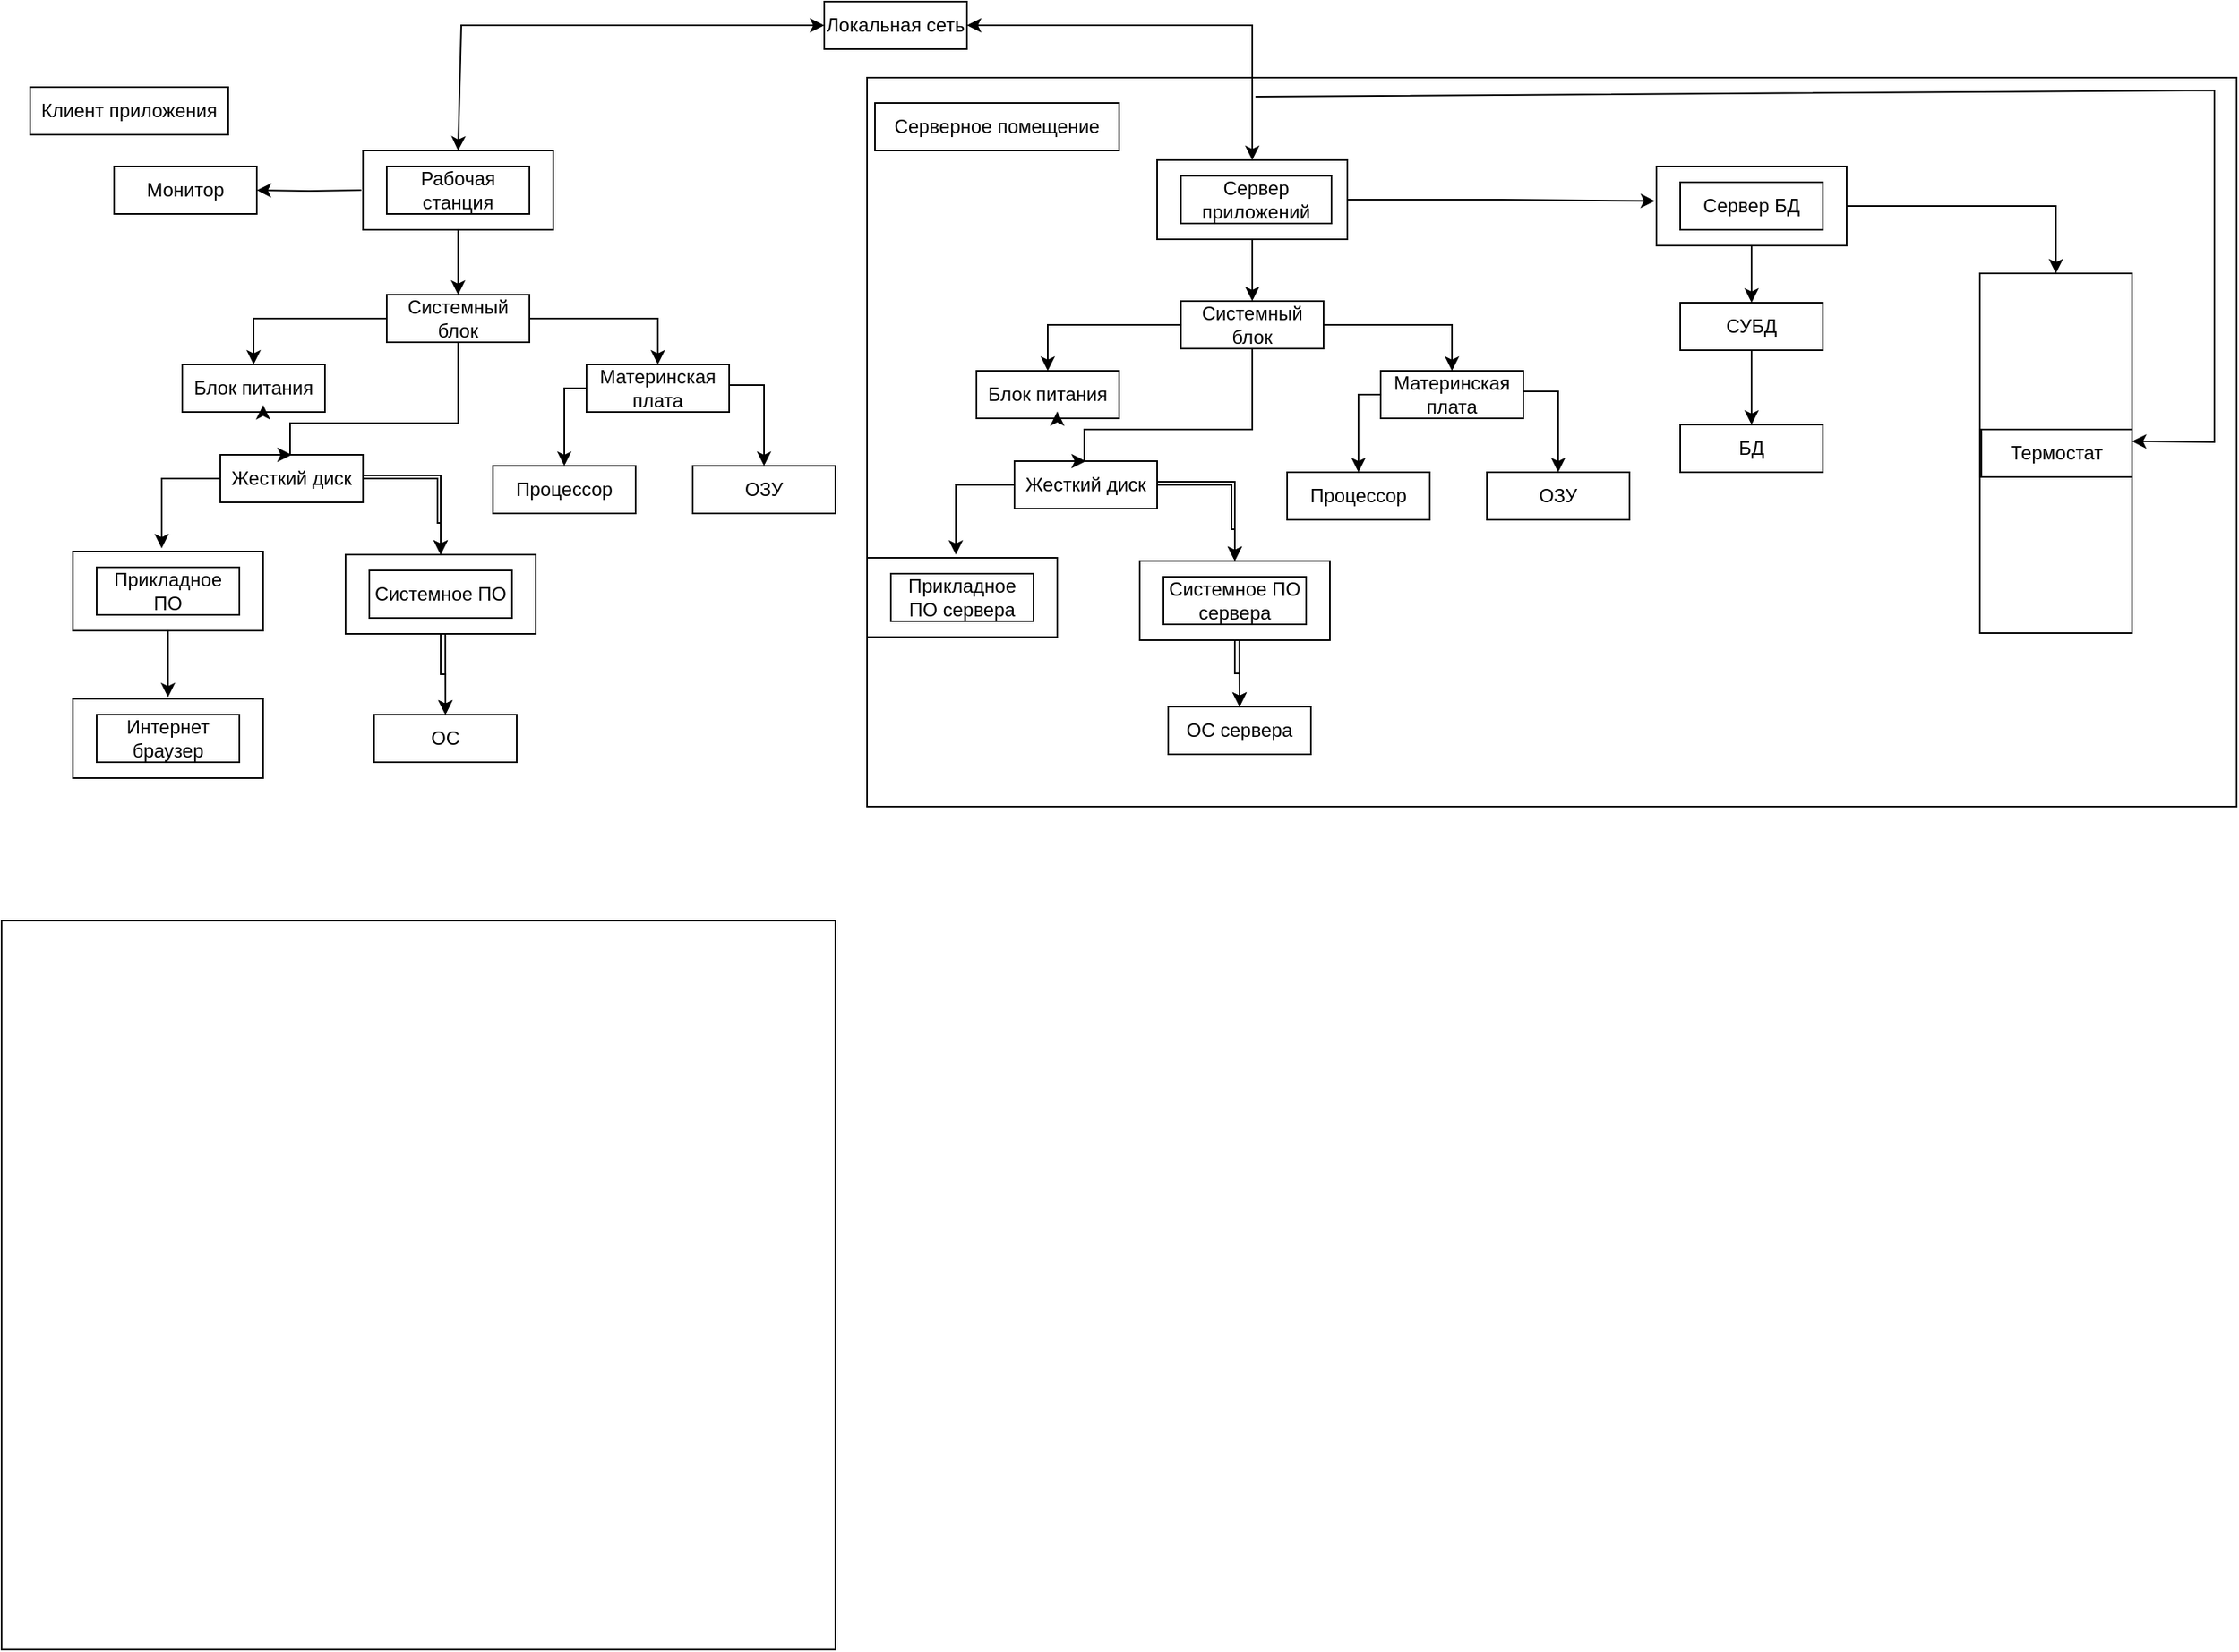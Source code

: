 <mxfile version="24.3.1" type="github">
  <diagram name="Страница — 1" id="SFzuSQNLW-bOwVATLUZI">
    <mxGraphModel dx="690" dy="833" grid="1" gridSize="10" guides="1" tooltips="1" connect="1" arrows="1" fold="1" page="1" pageScale="1" pageWidth="827" pageHeight="1169" math="0" shadow="0">
      <root>
        <mxCell id="0" />
        <mxCell id="1" parent="0" />
        <mxCell id="iW1d0NjDWljR0jhIMy1h-1" value="" style="rounded=0;whiteSpace=wrap;html=1;strokeColor=#000000;fillColor=none;fontColor=#000000;" vertex="1" parent="1">
          <mxGeometry x="874" y="630" width="120" height="50" as="geometry" />
        </mxCell>
        <mxCell id="iW1d0NjDWljR0jhIMy1h-2" value="&lt;font&gt;Интернет браузер&lt;/font&gt;" style="text;html=1;align=center;verticalAlign=middle;whiteSpace=wrap;rounded=0;strokeColor=#000000;fontColor=#000000;" vertex="1" parent="1">
          <mxGeometry x="889" y="640" width="90" height="30" as="geometry" />
        </mxCell>
        <mxCell id="iW1d0NjDWljR0jhIMy1h-3" value="" style="edgeStyle=orthogonalEdgeStyle;rounded=0;orthogonalLoop=1;jettySize=auto;html=1;strokeColor=#000000;fontColor=#000000;" edge="1" parent="1" source="iW1d0NjDWljR0jhIMy1h-4">
          <mxGeometry relative="1" as="geometry">
            <mxPoint x="934" y="629" as="targetPoint" />
          </mxGeometry>
        </mxCell>
        <mxCell id="iW1d0NjDWljR0jhIMy1h-4" value="" style="rounded=0;whiteSpace=wrap;html=1;strokeColor=#000000;fillColor=none;fontColor=#000000;" vertex="1" parent="1">
          <mxGeometry x="874" y="537" width="120" height="50" as="geometry" />
        </mxCell>
        <mxCell id="iW1d0NjDWljR0jhIMy1h-5" value="&lt;font&gt;Прикладное ПО&lt;/font&gt;" style="text;html=1;align=center;verticalAlign=middle;whiteSpace=wrap;rounded=0;strokeColor=#000000;fontColor=#000000;" vertex="1" parent="1">
          <mxGeometry x="889" y="547" width="90" height="30" as="geometry" />
        </mxCell>
        <mxCell id="iW1d0NjDWljR0jhIMy1h-6" value="" style="edgeStyle=orthogonalEdgeStyle;rounded=0;orthogonalLoop=1;jettySize=auto;html=1;strokeColor=#000000;fontColor=#000000;" edge="1" parent="1" source="iW1d0NjDWljR0jhIMy1h-7" target="iW1d0NjDWljR0jhIMy1h-29">
          <mxGeometry relative="1" as="geometry" />
        </mxCell>
        <mxCell id="iW1d0NjDWljR0jhIMy1h-7" value="" style="rounded=0;whiteSpace=wrap;html=1;strokeColor=#000000;fillColor=none;fontColor=#000000;" vertex="1" parent="1">
          <mxGeometry x="1057" y="284" width="120" height="50" as="geometry" />
        </mxCell>
        <mxCell id="iW1d0NjDWljR0jhIMy1h-8" value="" style="edgeStyle=orthogonalEdgeStyle;rounded=0;orthogonalLoop=1;jettySize=auto;html=1;strokeColor=#000000;fontColor=#000000;" edge="1" parent="1" target="iW1d0NjDWljR0jhIMy1h-73">
          <mxGeometry relative="1" as="geometry">
            <mxPoint x="1056" y="309" as="sourcePoint" />
          </mxGeometry>
        </mxCell>
        <mxCell id="iW1d0NjDWljR0jhIMy1h-9" value="&lt;font&gt;Рабочая станция&lt;/font&gt;" style="text;html=1;align=center;verticalAlign=middle;whiteSpace=wrap;rounded=0;strokeColor=#000000;fontColor=#000000;" vertex="1" parent="1">
          <mxGeometry x="1072" y="294" width="90" height="30" as="geometry" />
        </mxCell>
        <mxCell id="iW1d0NjDWljR0jhIMy1h-10" value="" style="edgeStyle=orthogonalEdgeStyle;rounded=0;orthogonalLoop=1;jettySize=auto;html=1;strokeColor=#000000;fontColor=#000000;" edge="1" parent="1" source="iW1d0NjDWljR0jhIMy1h-11" target="iW1d0NjDWljR0jhIMy1h-32">
          <mxGeometry relative="1" as="geometry" />
        </mxCell>
        <mxCell id="iW1d0NjDWljR0jhIMy1h-11" value="" style="rounded=0;whiteSpace=wrap;html=1;strokeColor=#000000;fillColor=none;fontColor=#000000;" vertex="1" parent="1">
          <mxGeometry x="1046" y="539" width="120" height="50" as="geometry" />
        </mxCell>
        <mxCell id="iW1d0NjDWljR0jhIMy1h-12" value="" style="edgeStyle=orthogonalEdgeStyle;rounded=0;orthogonalLoop=1;jettySize=auto;html=1;strokeColor=#000000;movable=1;resizable=1;rotatable=1;deletable=1;editable=1;locked=0;connectable=1;exitX=0.524;exitY=1.008;exitDx=0;exitDy=0;exitPerimeter=0;fontColor=#000000;" edge="1" parent="1" source="iW1d0NjDWljR0jhIMy1h-11" target="iW1d0NjDWljR0jhIMy1h-32">
          <mxGeometry relative="1" as="geometry">
            <mxPoint x="1112" y="590" as="sourcePoint" />
            <Array as="points" />
          </mxGeometry>
        </mxCell>
        <mxCell id="iW1d0NjDWljR0jhIMy1h-13" value="&lt;font&gt;Системное ПО&lt;/font&gt;" style="text;html=1;align=center;verticalAlign=middle;whiteSpace=wrap;rounded=0;strokeColor=#000000;fontColor=#000000;" vertex="1" parent="1">
          <mxGeometry x="1061" y="549" width="90" height="30" as="geometry" />
        </mxCell>
        <mxCell id="iW1d0NjDWljR0jhIMy1h-14" value="" style="edgeStyle=orthogonalEdgeStyle;rounded=0;orthogonalLoop=1;jettySize=auto;html=1;strokeColor=#000000;exitX=1;exitY=0.5;exitDx=0;exitDy=0;startArrow=classic;startFill=1;fontColor=#000000;" edge="1" parent="1" source="iW1d0NjDWljR0jhIMy1h-15" target="iW1d0NjDWljR0jhIMy1h-18">
          <mxGeometry relative="1" as="geometry">
            <mxPoint x="1520.077" y="220" as="sourcePoint" />
          </mxGeometry>
        </mxCell>
        <mxCell id="iW1d0NjDWljR0jhIMy1h-15" value="&lt;font&gt;Локальная сеть&lt;/font&gt;" style="text;html=1;align=center;verticalAlign=middle;whiteSpace=wrap;rounded=0;strokeColor=#000000;fontColor=#000000;" vertex="1" parent="1">
          <mxGeometry x="1348" y="190" width="90" height="30" as="geometry" />
        </mxCell>
        <mxCell id="iW1d0NjDWljR0jhIMy1h-16" value="" style="edgeStyle=orthogonalEdgeStyle;rounded=0;orthogonalLoop=1;jettySize=auto;html=1;strokeColor=#000000;fontColor=#000000;" edge="1" parent="1" source="iW1d0NjDWljR0jhIMy1h-18" target="iW1d0NjDWljR0jhIMy1h-52">
          <mxGeometry relative="1" as="geometry" />
        </mxCell>
        <mxCell id="iW1d0NjDWljR0jhIMy1h-17" value="" style="edgeStyle=orthogonalEdgeStyle;rounded=0;orthogonalLoop=1;jettySize=auto;html=1;strokeColor=#000000;entryX=-0.008;entryY=0.437;entryDx=0;entryDy=0;entryPerimeter=0;fontColor=#000000;" edge="1" parent="1" source="iW1d0NjDWljR0jhIMy1h-18" target="iW1d0NjDWljR0jhIMy1h-21">
          <mxGeometry relative="1" as="geometry">
            <mxPoint x="1778" y="315" as="targetPoint" />
          </mxGeometry>
        </mxCell>
        <mxCell id="iW1d0NjDWljR0jhIMy1h-18" value="" style="rounded=0;whiteSpace=wrap;html=1;strokeColor=#000000;fillColor=none;fontColor=#000000;" vertex="1" parent="1">
          <mxGeometry x="1558" y="290" width="120" height="50" as="geometry" />
        </mxCell>
        <mxCell id="iW1d0NjDWljR0jhIMy1h-19" value="&lt;font&gt;Сервер приложений&lt;/font&gt;" style="text;html=1;align=center;verticalAlign=middle;whiteSpace=wrap;rounded=0;strokeColor=#000000;fontColor=#000000;" vertex="1" parent="1">
          <mxGeometry x="1573" y="300" width="95" height="30" as="geometry" />
        </mxCell>
        <mxCell id="iW1d0NjDWljR0jhIMy1h-20" value="" style="edgeStyle=orthogonalEdgeStyle;rounded=0;orthogonalLoop=1;jettySize=auto;html=1;strokeColor=#000000;fontColor=#000000;" edge="1" parent="1" source="iW1d0NjDWljR0jhIMy1h-21" target="iW1d0NjDWljR0jhIMy1h-25">
          <mxGeometry relative="1" as="geometry" />
        </mxCell>
        <mxCell id="iW1d0NjDWljR0jhIMy1h-21" value="" style="rounded=0;whiteSpace=wrap;html=1;strokeColor=#000000;fillColor=none;fontColor=#000000;" vertex="1" parent="1">
          <mxGeometry x="1873" y="294" width="120" height="50" as="geometry" />
        </mxCell>
        <mxCell id="iW1d0NjDWljR0jhIMy1h-22" value="&lt;font&gt;Сервер БД&lt;/font&gt;" style="text;html=1;align=center;verticalAlign=middle;whiteSpace=wrap;rounded=0;strokeColor=#000000;fontColor=#000000;" vertex="1" parent="1">
          <mxGeometry x="1888" y="304" width="90" height="30" as="geometry" />
        </mxCell>
        <mxCell id="iW1d0NjDWljR0jhIMy1h-23" value="&lt;font&gt;БД&lt;/font&gt;" style="text;html=1;align=center;verticalAlign=middle;whiteSpace=wrap;rounded=0;strokeColor=#000000;fontColor=#000000;" vertex="1" parent="1">
          <mxGeometry x="1888" y="457" width="90" height="30" as="geometry" />
        </mxCell>
        <mxCell id="iW1d0NjDWljR0jhIMy1h-24" value="" style="edgeStyle=orthogonalEdgeStyle;rounded=0;orthogonalLoop=1;jettySize=auto;html=1;strokeColor=#000000;fontColor=#000000;" edge="1" parent="1" source="iW1d0NjDWljR0jhIMy1h-25" target="iW1d0NjDWljR0jhIMy1h-23">
          <mxGeometry relative="1" as="geometry" />
        </mxCell>
        <mxCell id="iW1d0NjDWljR0jhIMy1h-25" value="&lt;font&gt;СУБД&lt;/font&gt;" style="text;html=1;align=center;verticalAlign=middle;whiteSpace=wrap;rounded=0;strokeColor=#000000;fontColor=#000000;" vertex="1" parent="1">
          <mxGeometry x="1888" y="380" width="90" height="30" as="geometry" />
        </mxCell>
        <mxCell id="iW1d0NjDWljR0jhIMy1h-26" value="" style="edgeStyle=orthogonalEdgeStyle;rounded=0;orthogonalLoop=1;jettySize=auto;html=1;strokeColor=#000000;fontColor=#000000;" edge="1" parent="1" source="iW1d0NjDWljR0jhIMy1h-29" target="iW1d0NjDWljR0jhIMy1h-31">
          <mxGeometry relative="1" as="geometry" />
        </mxCell>
        <mxCell id="iW1d0NjDWljR0jhIMy1h-27" value="" style="edgeStyle=orthogonalEdgeStyle;rounded=0;orthogonalLoop=1;jettySize=auto;html=1;strokeColor=#000000;fontColor=#000000;" edge="1" parent="1" source="iW1d0NjDWljR0jhIMy1h-29" target="iW1d0NjDWljR0jhIMy1h-39">
          <mxGeometry relative="1" as="geometry" />
        </mxCell>
        <mxCell id="iW1d0NjDWljR0jhIMy1h-28" value="" style="edgeStyle=orthogonalEdgeStyle;rounded=0;orthogonalLoop=1;jettySize=auto;html=1;entryX=0.5;entryY=0;entryDx=0;entryDy=0;strokeColor=#000000;fontColor=#000000;" edge="1" parent="1" source="iW1d0NjDWljR0jhIMy1h-29" target="iW1d0NjDWljR0jhIMy1h-36">
          <mxGeometry relative="1" as="geometry">
            <Array as="points">
              <mxPoint x="1117" y="456" />
              <mxPoint x="1011" y="456" />
              <mxPoint x="1011" y="476" />
            </Array>
          </mxGeometry>
        </mxCell>
        <mxCell id="iW1d0NjDWljR0jhIMy1h-29" value="&lt;font&gt;Системный блок&lt;/font&gt;" style="text;html=1;align=center;verticalAlign=middle;whiteSpace=wrap;rounded=0;strokeColor=#000000;fontColor=#000000;" vertex="1" parent="1">
          <mxGeometry x="1072" y="375" width="90" height="30" as="geometry" />
        </mxCell>
        <mxCell id="iW1d0NjDWljR0jhIMy1h-30" style="edgeStyle=orthogonalEdgeStyle;rounded=0;orthogonalLoop=1;jettySize=auto;html=1;exitX=0.5;exitY=1;exitDx=0;exitDy=0;strokeColor=#000000;fontColor=#000000;" edge="1" parent="1" source="iW1d0NjDWljR0jhIMy1h-31">
          <mxGeometry relative="1" as="geometry">
            <mxPoint x="994.0" y="444.6" as="targetPoint" />
          </mxGeometry>
        </mxCell>
        <mxCell id="iW1d0NjDWljR0jhIMy1h-31" value="&lt;font&gt;Блок питания&lt;/font&gt;" style="text;html=1;align=center;verticalAlign=middle;whiteSpace=wrap;rounded=0;strokeColor=#000000;fontColor=#000000;" vertex="1" parent="1">
          <mxGeometry x="943" y="419" width="90" height="30" as="geometry" />
        </mxCell>
        <mxCell id="iW1d0NjDWljR0jhIMy1h-32" value="&lt;font&gt;ОС&lt;/font&gt;" style="text;html=1;align=center;verticalAlign=middle;whiteSpace=wrap;rounded=0;strokeColor=#000000;fontColor=#000000;" vertex="1" parent="1">
          <mxGeometry x="1064" y="640" width="90" height="30" as="geometry" />
        </mxCell>
        <mxCell id="iW1d0NjDWljR0jhIMy1h-33" value="" style="edgeStyle=orthogonalEdgeStyle;rounded=0;orthogonalLoop=1;jettySize=auto;html=1;strokeColor=#000000;fontColor=#000000;" edge="1" parent="1" source="iW1d0NjDWljR0jhIMy1h-36" target="iW1d0NjDWljR0jhIMy1h-11">
          <mxGeometry relative="1" as="geometry">
            <Array as="points">
              <mxPoint x="1104" y="491" />
              <mxPoint x="1104" y="519" />
              <mxPoint x="1106" y="519" />
            </Array>
          </mxGeometry>
        </mxCell>
        <mxCell id="iW1d0NjDWljR0jhIMy1h-34" value="&lt;div&gt;&lt;br&gt;&lt;/div&gt;&lt;div&gt;&lt;br&gt;&lt;/div&gt;&lt;div&gt;&lt;br&gt;&lt;/div&gt;&lt;div&gt;&lt;br&gt;&lt;/div&gt;" style="edgeStyle=orthogonalEdgeStyle;rounded=0;orthogonalLoop=1;jettySize=auto;html=1;startArrow=none;startFill=0;strokeColor=#000000;fontColor=#000000;" edge="1" parent="1" source="iW1d0NjDWljR0jhIMy1h-36">
          <mxGeometry relative="1" as="geometry">
            <mxPoint x="930" y="535" as="targetPoint" />
            <Array as="points">
              <mxPoint x="930" y="491" />
              <mxPoint x="930" y="533" />
            </Array>
          </mxGeometry>
        </mxCell>
        <mxCell id="iW1d0NjDWljR0jhIMy1h-35" value="" style="edgeStyle=orthogonalEdgeStyle;rounded=0;orthogonalLoop=1;jettySize=auto;html=1;entryX=0.5;entryY=0;entryDx=0;entryDy=0;strokeColor=#000000;fontColor=#000000;" edge="1" parent="1" source="iW1d0NjDWljR0jhIMy1h-36" target="iW1d0NjDWljR0jhIMy1h-11">
          <mxGeometry relative="1" as="geometry">
            <Array as="points">
              <mxPoint x="1106" y="489" />
            </Array>
          </mxGeometry>
        </mxCell>
        <mxCell id="iW1d0NjDWljR0jhIMy1h-36" value="&lt;font&gt;Жесткий диск&lt;/font&gt;" style="text;html=1;align=center;verticalAlign=middle;whiteSpace=wrap;rounded=0;strokeColor=#000000;fontColor=#000000;" vertex="1" parent="1">
          <mxGeometry x="967" y="476" width="90" height="30" as="geometry" />
        </mxCell>
        <mxCell id="iW1d0NjDWljR0jhIMy1h-37" value="" style="edgeStyle=orthogonalEdgeStyle;rounded=0;orthogonalLoop=1;jettySize=auto;html=1;entryX=0.5;entryY=0;entryDx=0;entryDy=0;strokeColor=#000000;fontColor=#000000;" edge="1" parent="1" source="iW1d0NjDWljR0jhIMy1h-39" target="iW1d0NjDWljR0jhIMy1h-42">
          <mxGeometry relative="1" as="geometry">
            <Array as="points">
              <mxPoint x="1184" y="434" />
            </Array>
          </mxGeometry>
        </mxCell>
        <mxCell id="iW1d0NjDWljR0jhIMy1h-38" value="" style="edgeStyle=orthogonalEdgeStyle;rounded=0;orthogonalLoop=1;jettySize=auto;html=1;entryX=0.5;entryY=0;entryDx=0;entryDy=0;strokeColor=#000000;fontColor=#000000;" edge="1" parent="1" source="iW1d0NjDWljR0jhIMy1h-39" target="iW1d0NjDWljR0jhIMy1h-41">
          <mxGeometry relative="1" as="geometry">
            <mxPoint x="1373" y="434" as="targetPoint" />
            <Array as="points">
              <mxPoint x="1310" y="432" />
            </Array>
          </mxGeometry>
        </mxCell>
        <mxCell id="iW1d0NjDWljR0jhIMy1h-39" value="&lt;font&gt;Материнская плата&lt;/font&gt;" style="text;html=1;align=center;verticalAlign=middle;whiteSpace=wrap;rounded=0;strokeColor=#000000;fontColor=#000000;" vertex="1" parent="1">
          <mxGeometry x="1198" y="419" width="90" height="30" as="geometry" />
        </mxCell>
        <mxCell id="iW1d0NjDWljR0jhIMy1h-40" style="edgeStyle=orthogonalEdgeStyle;rounded=0;orthogonalLoop=1;jettySize=auto;html=1;exitX=0.5;exitY=1;exitDx=0;exitDy=0;strokeColor=#000000;fontColor=#000000;" edge="1" parent="1" source="iW1d0NjDWljR0jhIMy1h-25" target="iW1d0NjDWljR0jhIMy1h-25">
          <mxGeometry relative="1" as="geometry" />
        </mxCell>
        <mxCell id="iW1d0NjDWljR0jhIMy1h-41" value="&lt;font&gt;ОЗУ&lt;/font&gt;" style="text;html=1;align=center;verticalAlign=middle;whiteSpace=wrap;rounded=0;strokeColor=#000000;fontColor=#000000;" vertex="1" parent="1">
          <mxGeometry x="1265" y="483" width="90" height="30" as="geometry" />
        </mxCell>
        <mxCell id="iW1d0NjDWljR0jhIMy1h-42" value="&lt;font&gt;Процессор&lt;/font&gt;" style="text;html=1;align=center;verticalAlign=middle;whiteSpace=wrap;rounded=0;strokeColor=#000000;fontColor=#000000;" vertex="1" parent="1">
          <mxGeometry x="1139" y="483" width="90" height="30" as="geometry" />
        </mxCell>
        <mxCell id="iW1d0NjDWljR0jhIMy1h-43" value="" style="rounded=0;whiteSpace=wrap;html=1;strokeColor=#000000;fillColor=none;fontColor=#000000;" vertex="1" parent="1">
          <mxGeometry x="1375" y="541" width="120" height="50" as="geometry" />
        </mxCell>
        <mxCell id="iW1d0NjDWljR0jhIMy1h-44" value="&lt;font&gt;Прикладное ПО сервера&lt;/font&gt;" style="text;html=1;align=center;verticalAlign=middle;whiteSpace=wrap;rounded=0;strokeColor=#000000;fontColor=#000000;" vertex="1" parent="1">
          <mxGeometry x="1390" y="551" width="90" height="30" as="geometry" />
        </mxCell>
        <mxCell id="iW1d0NjDWljR0jhIMy1h-45" value="" style="edgeStyle=orthogonalEdgeStyle;rounded=0;orthogonalLoop=1;jettySize=auto;html=1;strokeColor=#000000;fontColor=#000000;" edge="1" parent="1" source="iW1d0NjDWljR0jhIMy1h-46" target="iW1d0NjDWljR0jhIMy1h-55">
          <mxGeometry relative="1" as="geometry" />
        </mxCell>
        <mxCell id="iW1d0NjDWljR0jhIMy1h-46" value="" style="rounded=0;whiteSpace=wrap;html=1;strokeColor=#000000;fillColor=none;fontColor=#000000;" vertex="1" parent="1">
          <mxGeometry x="1547" y="543" width="120" height="50" as="geometry" />
        </mxCell>
        <mxCell id="iW1d0NjDWljR0jhIMy1h-47" value="" style="edgeStyle=orthogonalEdgeStyle;rounded=0;orthogonalLoop=1;jettySize=auto;html=1;strokeColor=#000000;movable=1;resizable=1;rotatable=1;deletable=1;editable=1;locked=0;connectable=1;exitX=0.524;exitY=1.008;exitDx=0;exitDy=0;exitPerimeter=0;fontColor=#000000;" edge="1" parent="1" source="iW1d0NjDWljR0jhIMy1h-46" target="iW1d0NjDWljR0jhIMy1h-55">
          <mxGeometry relative="1" as="geometry">
            <mxPoint x="1613" y="594" as="sourcePoint" />
            <Array as="points" />
          </mxGeometry>
        </mxCell>
        <mxCell id="iW1d0NjDWljR0jhIMy1h-48" value="&lt;font&gt;Системное ПО сервера&lt;/font&gt;" style="text;html=1;align=center;verticalAlign=middle;whiteSpace=wrap;rounded=0;strokeColor=#000000;fontColor=#000000;" vertex="1" parent="1">
          <mxGeometry x="1562" y="553" width="90" height="30" as="geometry" />
        </mxCell>
        <mxCell id="iW1d0NjDWljR0jhIMy1h-49" value="" style="edgeStyle=orthogonalEdgeStyle;rounded=0;orthogonalLoop=1;jettySize=auto;html=1;strokeColor=#000000;fontColor=#000000;" edge="1" parent="1" source="iW1d0NjDWljR0jhIMy1h-52" target="iW1d0NjDWljR0jhIMy1h-54">
          <mxGeometry relative="1" as="geometry" />
        </mxCell>
        <mxCell id="iW1d0NjDWljR0jhIMy1h-50" value="" style="edgeStyle=orthogonalEdgeStyle;rounded=0;orthogonalLoop=1;jettySize=auto;html=1;strokeColor=#000000;fontColor=#000000;" edge="1" parent="1" source="iW1d0NjDWljR0jhIMy1h-52" target="iW1d0NjDWljR0jhIMy1h-62">
          <mxGeometry relative="1" as="geometry" />
        </mxCell>
        <mxCell id="iW1d0NjDWljR0jhIMy1h-51" value="" style="edgeStyle=orthogonalEdgeStyle;rounded=0;orthogonalLoop=1;jettySize=auto;html=1;entryX=0.5;entryY=0;entryDx=0;entryDy=0;strokeColor=#000000;fontColor=#000000;" edge="1" parent="1" source="iW1d0NjDWljR0jhIMy1h-52" target="iW1d0NjDWljR0jhIMy1h-59">
          <mxGeometry relative="1" as="geometry">
            <Array as="points">
              <mxPoint x="1618" y="460" />
              <mxPoint x="1512" y="460" />
              <mxPoint x="1512" y="480" />
            </Array>
          </mxGeometry>
        </mxCell>
        <mxCell id="iW1d0NjDWljR0jhIMy1h-52" value="&lt;font&gt;Системный блок&lt;/font&gt;" style="text;html=1;align=center;verticalAlign=middle;whiteSpace=wrap;rounded=0;strokeColor=#000000;fontColor=#000000;" vertex="1" parent="1">
          <mxGeometry x="1573" y="379" width="90" height="30" as="geometry" />
        </mxCell>
        <mxCell id="iW1d0NjDWljR0jhIMy1h-53" style="edgeStyle=orthogonalEdgeStyle;rounded=0;orthogonalLoop=1;jettySize=auto;html=1;exitX=0.5;exitY=1;exitDx=0;exitDy=0;strokeColor=#000000;fontColor=#000000;" edge="1" parent="1" source="iW1d0NjDWljR0jhIMy1h-54">
          <mxGeometry relative="1" as="geometry">
            <mxPoint x="1495.0" y="448.6" as="targetPoint" />
          </mxGeometry>
        </mxCell>
        <mxCell id="iW1d0NjDWljR0jhIMy1h-54" value="&lt;font&gt;Блок питания&lt;/font&gt;" style="text;html=1;align=center;verticalAlign=middle;whiteSpace=wrap;rounded=0;strokeColor=#000000;fontColor=#000000;" vertex="1" parent="1">
          <mxGeometry x="1444" y="423" width="90" height="30" as="geometry" />
        </mxCell>
        <mxCell id="iW1d0NjDWljR0jhIMy1h-55" value="&lt;font&gt;ОС сервера&lt;/font&gt;" style="text;html=1;align=center;verticalAlign=middle;whiteSpace=wrap;rounded=0;strokeColor=#000000;fontColor=#000000;" vertex="1" parent="1">
          <mxGeometry x="1565" y="635" width="90" height="30" as="geometry" />
        </mxCell>
        <mxCell id="iW1d0NjDWljR0jhIMy1h-56" value="" style="edgeStyle=orthogonalEdgeStyle;rounded=0;orthogonalLoop=1;jettySize=auto;html=1;strokeColor=#000000;fontColor=#000000;" edge="1" parent="1" source="iW1d0NjDWljR0jhIMy1h-59" target="iW1d0NjDWljR0jhIMy1h-46">
          <mxGeometry relative="1" as="geometry">
            <Array as="points">
              <mxPoint x="1605" y="495" />
              <mxPoint x="1605" y="523" />
              <mxPoint x="1607" y="523" />
            </Array>
          </mxGeometry>
        </mxCell>
        <mxCell id="iW1d0NjDWljR0jhIMy1h-57" value="&lt;div&gt;&lt;br&gt;&lt;/div&gt;&lt;div&gt;&lt;br&gt;&lt;/div&gt;&lt;div&gt;&lt;br&gt;&lt;/div&gt;&lt;div&gt;&lt;br&gt;&lt;/div&gt;" style="edgeStyle=orthogonalEdgeStyle;rounded=0;orthogonalLoop=1;jettySize=auto;html=1;startArrow=none;startFill=0;strokeColor=#000000;fontColor=#000000;" edge="1" parent="1" source="iW1d0NjDWljR0jhIMy1h-59">
          <mxGeometry relative="1" as="geometry">
            <mxPoint x="1431" y="539" as="targetPoint" />
            <Array as="points">
              <mxPoint x="1431" y="495" />
              <mxPoint x="1431" y="537" />
            </Array>
          </mxGeometry>
        </mxCell>
        <mxCell id="iW1d0NjDWljR0jhIMy1h-58" value="" style="edgeStyle=orthogonalEdgeStyle;rounded=0;orthogonalLoop=1;jettySize=auto;html=1;entryX=0.5;entryY=0;entryDx=0;entryDy=0;strokeColor=#000000;fontColor=#000000;" edge="1" parent="1" source="iW1d0NjDWljR0jhIMy1h-59" target="iW1d0NjDWljR0jhIMy1h-46">
          <mxGeometry relative="1" as="geometry">
            <Array as="points">
              <mxPoint x="1607" y="493" />
            </Array>
          </mxGeometry>
        </mxCell>
        <mxCell id="iW1d0NjDWljR0jhIMy1h-59" value="&lt;font&gt;Жесткий диск&lt;/font&gt;" style="text;html=1;align=center;verticalAlign=middle;whiteSpace=wrap;rounded=0;strokeColor=#000000;fontColor=#000000;" vertex="1" parent="1">
          <mxGeometry x="1468" y="480" width="90" height="30" as="geometry" />
        </mxCell>
        <mxCell id="iW1d0NjDWljR0jhIMy1h-60" value="" style="edgeStyle=orthogonalEdgeStyle;rounded=0;orthogonalLoop=1;jettySize=auto;html=1;entryX=0.5;entryY=0;entryDx=0;entryDy=0;strokeColor=#000000;fontColor=#000000;" edge="1" parent="1" source="iW1d0NjDWljR0jhIMy1h-62" target="iW1d0NjDWljR0jhIMy1h-64">
          <mxGeometry relative="1" as="geometry">
            <Array as="points">
              <mxPoint x="1685" y="438" />
            </Array>
          </mxGeometry>
        </mxCell>
        <mxCell id="iW1d0NjDWljR0jhIMy1h-61" value="" style="edgeStyle=orthogonalEdgeStyle;rounded=0;orthogonalLoop=1;jettySize=auto;html=1;entryX=0.5;entryY=0;entryDx=0;entryDy=0;strokeColor=#000000;fontColor=#000000;" edge="1" parent="1" source="iW1d0NjDWljR0jhIMy1h-62" target="iW1d0NjDWljR0jhIMy1h-63">
          <mxGeometry relative="1" as="geometry">
            <mxPoint x="1874" y="438" as="targetPoint" />
            <Array as="points">
              <mxPoint x="1811" y="436" />
            </Array>
          </mxGeometry>
        </mxCell>
        <mxCell id="iW1d0NjDWljR0jhIMy1h-62" value="&lt;font&gt;Материнская плата&lt;/font&gt;" style="text;html=1;align=center;verticalAlign=middle;whiteSpace=wrap;rounded=0;strokeColor=#000000;fontColor=#000000;" vertex="1" parent="1">
          <mxGeometry x="1699" y="423" width="90" height="30" as="geometry" />
        </mxCell>
        <mxCell id="iW1d0NjDWljR0jhIMy1h-63" value="&lt;font&gt;ОЗУ&lt;/font&gt;" style="text;html=1;align=center;verticalAlign=middle;whiteSpace=wrap;rounded=0;strokeColor=#000000;fontColor=#000000;" vertex="1" parent="1">
          <mxGeometry x="1766" y="487" width="90" height="30" as="geometry" />
        </mxCell>
        <mxCell id="iW1d0NjDWljR0jhIMy1h-64" value="&lt;font&gt;Процессор&lt;/font&gt;" style="text;html=1;align=center;verticalAlign=middle;whiteSpace=wrap;rounded=0;strokeColor=#000000;fontColor=#000000;" vertex="1" parent="1">
          <mxGeometry x="1640" y="487" width="90" height="30" as="geometry" />
        </mxCell>
        <mxCell id="iW1d0NjDWljR0jhIMy1h-65" value="" style="rounded=0;whiteSpace=wrap;html=1;strokeColor=#000000;fillColor=none;" vertex="1" parent="1">
          <mxGeometry x="829" y="770" width="526" height="460" as="geometry" />
        </mxCell>
        <mxCell id="iW1d0NjDWljR0jhIMy1h-66" value="" style="rounded=0;whiteSpace=wrap;html=1;strokeColor=#000000;fillColor=none;fontColor=#000000;" vertex="1" parent="1">
          <mxGeometry x="1375" y="238" width="864" height="460" as="geometry" />
        </mxCell>
        <mxCell id="iW1d0NjDWljR0jhIMy1h-68" value="&lt;font&gt;Клиент приложения&lt;/font&gt;" style="text;html=1;align=center;verticalAlign=middle;whiteSpace=wrap;rounded=0;strokeColor=#000000;fontColor=#000000;" vertex="1" parent="1">
          <mxGeometry x="847" y="244" width="125" height="30" as="geometry" />
        </mxCell>
        <mxCell id="iW1d0NjDWljR0jhIMy1h-69" value="&lt;font&gt;Серверное помещение&lt;/font&gt;" style="text;html=1;align=center;verticalAlign=middle;whiteSpace=wrap;rounded=0;strokeColor=#000000;fontColor=#000000;" vertex="1" parent="1">
          <mxGeometry x="1380" y="254" width="154" height="30" as="geometry" />
        </mxCell>
        <mxCell id="iW1d0NjDWljR0jhIMy1h-70" value="" style="rounded=0;whiteSpace=wrap;html=1;strokeColor=#000000;fillColor=none;fontColor=#000000;" vertex="1" parent="1">
          <mxGeometry x="2077" y="361.5" width="96" height="227" as="geometry" />
        </mxCell>
        <mxCell id="iW1d0NjDWljR0jhIMy1h-71" value="&lt;font&gt;Термостат&lt;/font&gt;" style="text;html=1;align=center;verticalAlign=middle;whiteSpace=wrap;rounded=0;strokeColor=#000000;fontColor=#000000;" vertex="1" parent="1">
          <mxGeometry x="2078" y="460" width="95" height="30" as="geometry" />
        </mxCell>
        <mxCell id="iW1d0NjDWljR0jhIMy1h-72" value="" style="endArrow=classic;startArrow=classic;html=1;rounded=0;strokeColor=#000000;entryX=0;entryY=0.5;entryDx=0;entryDy=0;exitX=0.5;exitY=0;exitDx=0;exitDy=0;movable=1;resizable=1;rotatable=1;deletable=1;editable=1;locked=0;connectable=1;fontColor=#000000;" edge="1" parent="1" source="iW1d0NjDWljR0jhIMy1h-7" target="iW1d0NjDWljR0jhIMy1h-15">
          <mxGeometry width="50" height="50" relative="1" as="geometry">
            <mxPoint x="1527" y="539" as="sourcePoint" />
            <mxPoint x="1577" y="489" as="targetPoint" />
            <Array as="points">
              <mxPoint x="1119" y="205" />
            </Array>
          </mxGeometry>
        </mxCell>
        <mxCell id="iW1d0NjDWljR0jhIMy1h-73" value="&lt;font&gt;Монитор&lt;/font&gt;" style="text;html=1;align=center;verticalAlign=middle;whiteSpace=wrap;rounded=0;strokeColor=#000000;fontColor=#000000;" vertex="1" parent="1">
          <mxGeometry x="900" y="294" width="90" height="30" as="geometry" />
        </mxCell>
        <mxCell id="iW1d0NjDWljR0jhIMy1h-74" value="" style="endArrow=classic;html=1;rounded=0;strokeColor=#000000;exitX=1;exitY=0.5;exitDx=0;exitDy=0;entryX=0.5;entryY=0;entryDx=0;entryDy=0;fontColor=#000000;" edge="1" parent="1" source="iW1d0NjDWljR0jhIMy1h-21" target="iW1d0NjDWljR0jhIMy1h-70">
          <mxGeometry width="50" height="50" relative="1" as="geometry">
            <mxPoint x="2018" y="318" as="sourcePoint" />
            <mxPoint x="2068" y="268" as="targetPoint" />
            <Array as="points">
              <mxPoint x="2125" y="319" />
            </Array>
          </mxGeometry>
        </mxCell>
        <mxCell id="iW1d0NjDWljR0jhIMy1h-75" value="" style="endArrow=classic;html=1;rounded=0;strokeColor=#000000;entryX=1;entryY=0.25;entryDx=0;entryDy=0;fontColor=#000000;" edge="1" parent="1" target="iW1d0NjDWljR0jhIMy1h-71">
          <mxGeometry width="50" height="50" relative="1" as="geometry">
            <mxPoint x="1620" y="250" as="sourcePoint" />
            <mxPoint x="1898" y="216" as="targetPoint" />
            <Array as="points">
              <mxPoint x="2225" y="246" />
              <mxPoint x="2225" y="468" />
            </Array>
          </mxGeometry>
        </mxCell>
      </root>
    </mxGraphModel>
  </diagram>
</mxfile>
